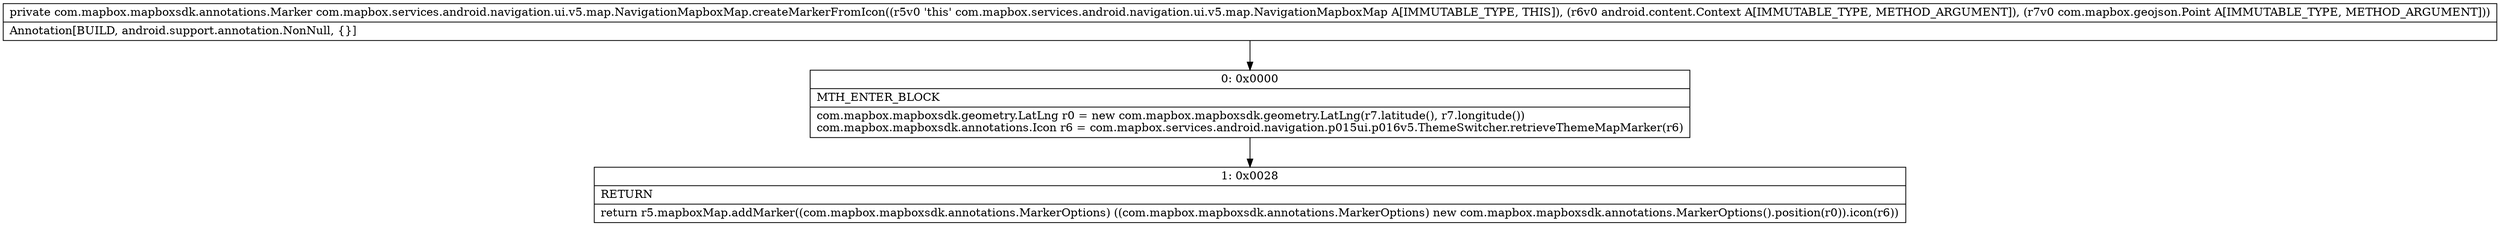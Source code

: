 digraph "CFG forcom.mapbox.services.android.navigation.ui.v5.map.NavigationMapboxMap.createMarkerFromIcon(Landroid\/content\/Context;Lcom\/mapbox\/geojson\/Point;)Lcom\/mapbox\/mapboxsdk\/annotations\/Marker;" {
Node_0 [shape=record,label="{0\:\ 0x0000|MTH_ENTER_BLOCK\l|com.mapbox.mapboxsdk.geometry.LatLng r0 = new com.mapbox.mapboxsdk.geometry.LatLng(r7.latitude(), r7.longitude())\lcom.mapbox.mapboxsdk.annotations.Icon r6 = com.mapbox.services.android.navigation.p015ui.p016v5.ThemeSwitcher.retrieveThemeMapMarker(r6)\l}"];
Node_1 [shape=record,label="{1\:\ 0x0028|RETURN\l|return r5.mapboxMap.addMarker((com.mapbox.mapboxsdk.annotations.MarkerOptions) ((com.mapbox.mapboxsdk.annotations.MarkerOptions) new com.mapbox.mapboxsdk.annotations.MarkerOptions().position(r0)).icon(r6))\l}"];
MethodNode[shape=record,label="{private com.mapbox.mapboxsdk.annotations.Marker com.mapbox.services.android.navigation.ui.v5.map.NavigationMapboxMap.createMarkerFromIcon((r5v0 'this' com.mapbox.services.android.navigation.ui.v5.map.NavigationMapboxMap A[IMMUTABLE_TYPE, THIS]), (r6v0 android.content.Context A[IMMUTABLE_TYPE, METHOD_ARGUMENT]), (r7v0 com.mapbox.geojson.Point A[IMMUTABLE_TYPE, METHOD_ARGUMENT]))  | Annotation[BUILD, android.support.annotation.NonNull, \{\}]\l}"];
MethodNode -> Node_0;
Node_0 -> Node_1;
}

